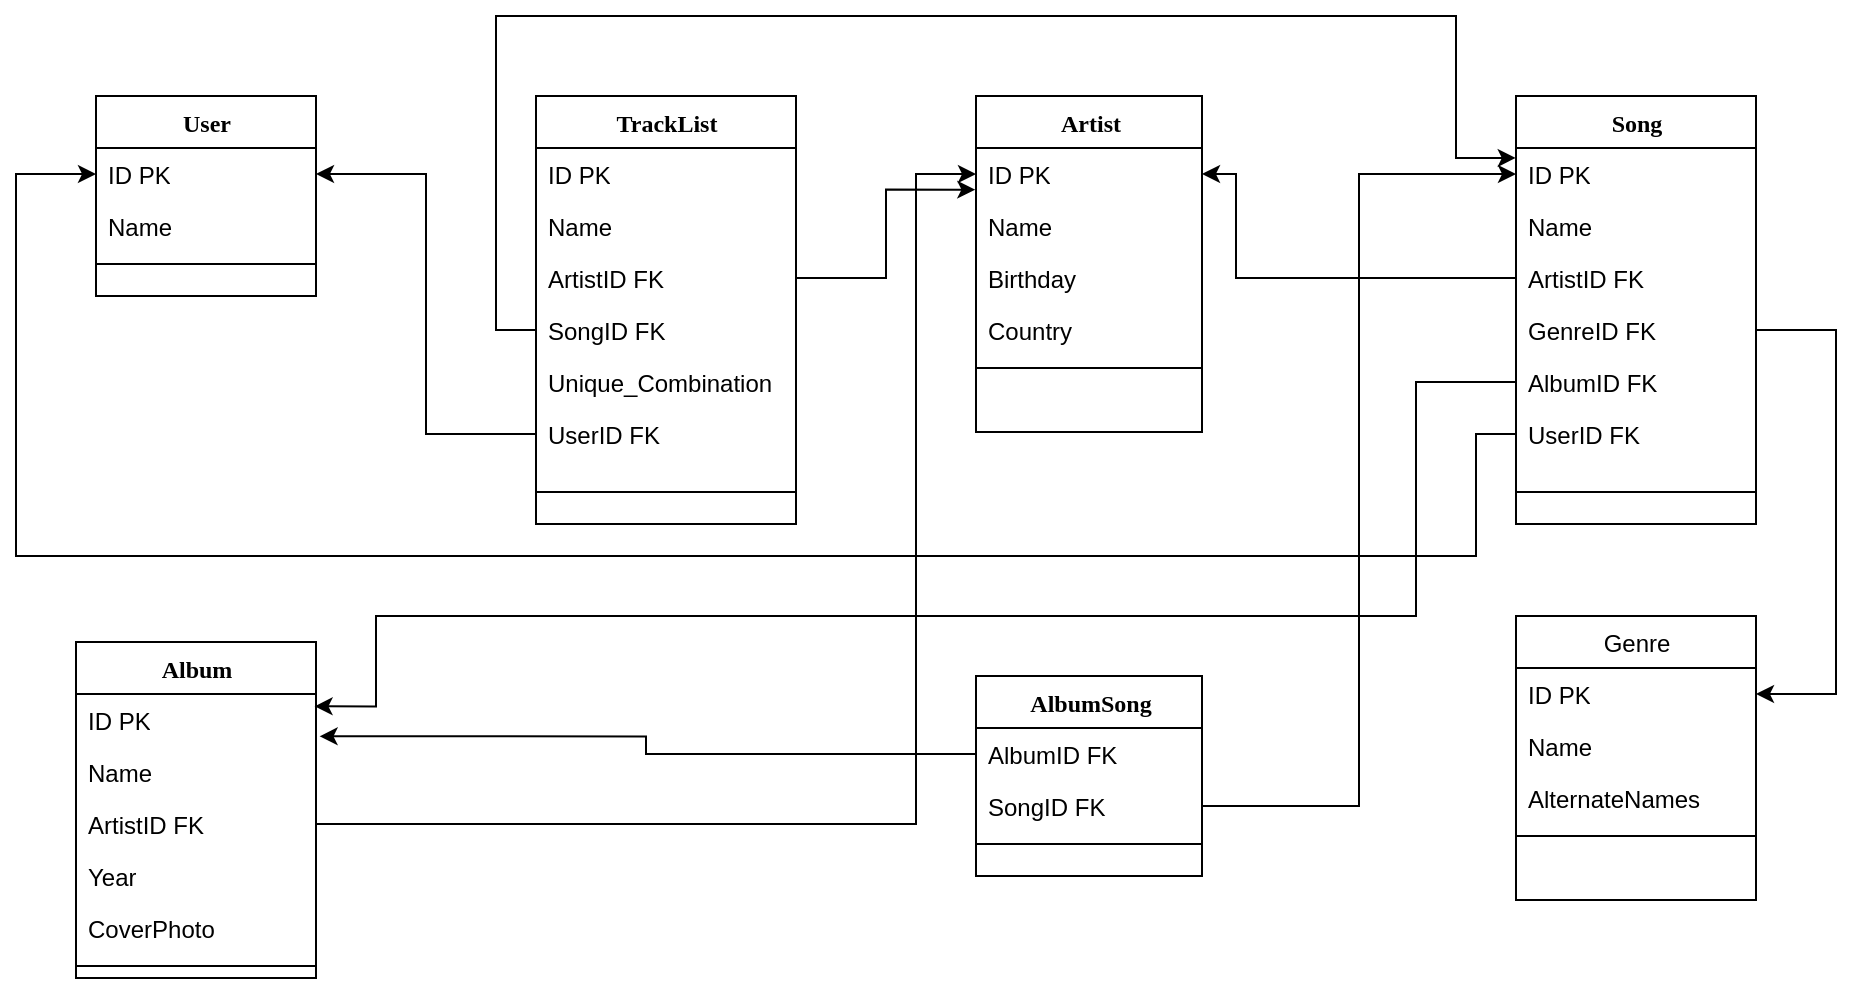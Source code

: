<mxfile version="14.6.13" type="device"><diagram id="C5RBs43oDa-KdzZeNtuy" name="Page-1"><mxGraphModel dx="1426" dy="1854" grid="1" gridSize="10" guides="1" tooltips="1" connect="1" arrows="1" fold="1" page="1" pageScale="1" pageWidth="827" pageHeight="1169" math="0" shadow="0"><root><mxCell id="WIyWlLk6GJQsqaUBKTNV-0"/><mxCell id="WIyWlLk6GJQsqaUBKTNV-1" parent="WIyWlLk6GJQsqaUBKTNV-0"/><mxCell id="GbP-QJ0fSUSyQ376UGX5-36" value="User" style="swimlane;html=1;fontStyle=1;align=center;verticalAlign=top;childLayout=stackLayout;horizontal=1;startSize=26;horizontalStack=0;resizeParent=1;resizeLast=0;collapsible=1;marginBottom=0;swimlaneFillColor=#ffffff;rounded=0;shadow=0;comic=0;labelBackgroundColor=none;strokeWidth=1;fillColor=none;fontFamily=Verdana;fontSize=12" parent="WIyWlLk6GJQsqaUBKTNV-1" vertex="1"><mxGeometry x="320" y="-420" width="110" height="100" as="geometry"/></mxCell><mxCell id="GbP-QJ0fSUSyQ376UGX5-37" value="ID PK" style="text;html=1;strokeColor=none;fillColor=none;align=left;verticalAlign=top;spacingLeft=4;spacingRight=4;whiteSpace=wrap;overflow=hidden;rotatable=0;points=[[0,0.5],[1,0.5]];portConstraint=eastwest;" parent="GbP-QJ0fSUSyQ376UGX5-36" vertex="1"><mxGeometry y="26" width="110" height="26" as="geometry"/></mxCell><mxCell id="GbP-QJ0fSUSyQ376UGX5-38" value="Name" style="text;html=1;strokeColor=none;fillColor=none;align=left;verticalAlign=top;spacingLeft=4;spacingRight=4;whiteSpace=wrap;overflow=hidden;rotatable=0;points=[[0,0.5],[1,0.5]];portConstraint=eastwest;" parent="GbP-QJ0fSUSyQ376UGX5-36" vertex="1"><mxGeometry y="52" width="110" height="26" as="geometry"/></mxCell><mxCell id="GbP-QJ0fSUSyQ376UGX5-40" value="" style="line;html=1;strokeWidth=1;fillColor=none;align=left;verticalAlign=middle;spacingTop=-1;spacingLeft=3;spacingRight=3;rotatable=0;labelPosition=right;points=[];portConstraint=eastwest;" parent="GbP-QJ0fSUSyQ376UGX5-36" vertex="1"><mxGeometry y="78" width="110" height="12" as="geometry"/></mxCell><mxCell id="rVJdWZX9WofiVizOe1Ku-0" value="TrackList" style="swimlane;html=1;fontStyle=1;align=center;verticalAlign=top;childLayout=stackLayout;horizontal=1;startSize=26;horizontalStack=0;resizeParent=1;resizeLast=0;collapsible=1;marginBottom=0;swimlaneFillColor=#ffffff;rounded=0;shadow=0;comic=0;labelBackgroundColor=none;strokeWidth=1;fillColor=none;fontFamily=Verdana;fontSize=12" vertex="1" parent="WIyWlLk6GJQsqaUBKTNV-1"><mxGeometry x="540" y="-420" width="130" height="214" as="geometry"/></mxCell><mxCell id="rVJdWZX9WofiVizOe1Ku-1" value="ID PK" style="text;html=1;strokeColor=none;fillColor=none;align=left;verticalAlign=top;spacingLeft=4;spacingRight=4;whiteSpace=wrap;overflow=hidden;rotatable=0;points=[[0,0.5],[1,0.5]];portConstraint=eastwest;" vertex="1" parent="rVJdWZX9WofiVizOe1Ku-0"><mxGeometry y="26" width="130" height="26" as="geometry"/></mxCell><mxCell id="rVJdWZX9WofiVizOe1Ku-2" value="Name" style="text;html=1;strokeColor=none;fillColor=none;align=left;verticalAlign=top;spacingLeft=4;spacingRight=4;whiteSpace=wrap;overflow=hidden;rotatable=0;points=[[0,0.5],[1,0.5]];portConstraint=eastwest;" vertex="1" parent="rVJdWZX9WofiVizOe1Ku-0"><mxGeometry y="52" width="130" height="26" as="geometry"/></mxCell><mxCell id="rVJdWZX9WofiVizOe1Ku-4" value="ArtistID FK" style="text;html=1;strokeColor=none;fillColor=none;align=left;verticalAlign=top;spacingLeft=4;spacingRight=4;whiteSpace=wrap;overflow=hidden;rotatable=0;points=[[0,0.5],[1,0.5]];portConstraint=eastwest;" vertex="1" parent="rVJdWZX9WofiVizOe1Ku-0"><mxGeometry y="78" width="130" height="26" as="geometry"/></mxCell><mxCell id="rVJdWZX9WofiVizOe1Ku-5" value="SongID FK" style="text;html=1;strokeColor=none;fillColor=none;align=left;verticalAlign=top;spacingLeft=4;spacingRight=4;whiteSpace=wrap;overflow=hidden;rotatable=0;points=[[0,0.5],[1,0.5]];portConstraint=eastwest;" vertex="1" parent="rVJdWZX9WofiVizOe1Ku-0"><mxGeometry y="104" width="130" height="26" as="geometry"/></mxCell><mxCell id="rVJdWZX9WofiVizOe1Ku-6" value="Unique_Combination" style="text;html=1;strokeColor=none;fillColor=none;align=left;verticalAlign=top;spacingLeft=4;spacingRight=4;whiteSpace=wrap;overflow=hidden;rotatable=0;points=[[0,0.5],[1,0.5]];portConstraint=eastwest;" vertex="1" parent="rVJdWZX9WofiVizOe1Ku-0"><mxGeometry y="130" width="130" height="26" as="geometry"/></mxCell><mxCell id="rVJdWZX9WofiVizOe1Ku-7" value="UserID FK" style="text;html=1;strokeColor=none;fillColor=none;align=left;verticalAlign=top;spacingLeft=4;spacingRight=4;whiteSpace=wrap;overflow=hidden;rotatable=0;points=[[0,0.5],[1,0.5]];portConstraint=eastwest;" vertex="1" parent="rVJdWZX9WofiVizOe1Ku-0"><mxGeometry y="156" width="130" height="26" as="geometry"/></mxCell><mxCell id="rVJdWZX9WofiVizOe1Ku-3" value="" style="line;html=1;strokeWidth=1;fillColor=none;align=left;verticalAlign=middle;spacingTop=-1;spacingLeft=3;spacingRight=3;rotatable=0;labelPosition=right;points=[];portConstraint=eastwest;" vertex="1" parent="rVJdWZX9WofiVizOe1Ku-0"><mxGeometry y="182" width="130" height="32" as="geometry"/></mxCell><mxCell id="rVJdWZX9WofiVizOe1Ku-8" value="Album" style="swimlane;html=1;fontStyle=1;align=center;verticalAlign=top;childLayout=stackLayout;horizontal=1;startSize=26;horizontalStack=0;resizeParent=1;resizeLast=0;collapsible=1;marginBottom=0;swimlaneFillColor=#ffffff;rounded=0;shadow=0;comic=0;labelBackgroundColor=none;strokeWidth=1;fillColor=none;fontFamily=Verdana;fontSize=12" vertex="1" parent="WIyWlLk6GJQsqaUBKTNV-1"><mxGeometry x="310" y="-147" width="120" height="168" as="geometry"/></mxCell><mxCell id="rVJdWZX9WofiVizOe1Ku-9" value="ID PK" style="text;html=1;strokeColor=none;fillColor=none;align=left;verticalAlign=top;spacingLeft=4;spacingRight=4;whiteSpace=wrap;overflow=hidden;rotatable=0;points=[[0,0.5],[1,0.5]];portConstraint=eastwest;" vertex="1" parent="rVJdWZX9WofiVizOe1Ku-8"><mxGeometry y="26" width="120" height="26" as="geometry"/></mxCell><mxCell id="rVJdWZX9WofiVizOe1Ku-10" value="Name" style="text;html=1;strokeColor=none;fillColor=none;align=left;verticalAlign=top;spacingLeft=4;spacingRight=4;whiteSpace=wrap;overflow=hidden;rotatable=0;points=[[0,0.5],[1,0.5]];portConstraint=eastwest;" vertex="1" parent="rVJdWZX9WofiVizOe1Ku-8"><mxGeometry y="52" width="120" height="26" as="geometry"/></mxCell><mxCell id="rVJdWZX9WofiVizOe1Ku-12" value="ArtistID FK" style="text;html=1;strokeColor=none;fillColor=none;align=left;verticalAlign=top;spacingLeft=4;spacingRight=4;whiteSpace=wrap;overflow=hidden;rotatable=0;points=[[0,0.5],[1,0.5]];portConstraint=eastwest;" vertex="1" parent="rVJdWZX9WofiVizOe1Ku-8"><mxGeometry y="78" width="120" height="26" as="geometry"/></mxCell><mxCell id="rVJdWZX9WofiVizOe1Ku-13" value="Year" style="text;html=1;strokeColor=none;fillColor=none;align=left;verticalAlign=top;spacingLeft=4;spacingRight=4;whiteSpace=wrap;overflow=hidden;rotatable=0;points=[[0,0.5],[1,0.5]];portConstraint=eastwest;" vertex="1" parent="rVJdWZX9WofiVizOe1Ku-8"><mxGeometry y="104" width="120" height="26" as="geometry"/></mxCell><mxCell id="rVJdWZX9WofiVizOe1Ku-14" value="CoverPhoto" style="text;html=1;strokeColor=none;fillColor=none;align=left;verticalAlign=top;spacingLeft=4;spacingRight=4;whiteSpace=wrap;overflow=hidden;rotatable=0;points=[[0,0.5],[1,0.5]];portConstraint=eastwest;" vertex="1" parent="rVJdWZX9WofiVizOe1Ku-8"><mxGeometry y="130" width="120" height="26" as="geometry"/></mxCell><mxCell id="rVJdWZX9WofiVizOe1Ku-11" value="" style="line;html=1;strokeWidth=1;fillColor=none;align=left;verticalAlign=middle;spacingTop=-1;spacingLeft=3;spacingRight=3;rotatable=0;labelPosition=right;points=[];portConstraint=eastwest;" vertex="1" parent="rVJdWZX9WofiVizOe1Ku-8"><mxGeometry y="156" width="120" height="12" as="geometry"/></mxCell><mxCell id="rVJdWZX9WofiVizOe1Ku-15" value="Artist" style="swimlane;html=1;fontStyle=1;align=center;verticalAlign=top;childLayout=stackLayout;horizontal=1;startSize=26;horizontalStack=0;resizeParent=1;resizeLast=0;collapsible=1;marginBottom=0;swimlaneFillColor=#ffffff;rounded=0;shadow=0;comic=0;labelBackgroundColor=none;strokeWidth=1;fillColor=none;fontFamily=Verdana;fontSize=12" vertex="1" parent="WIyWlLk6GJQsqaUBKTNV-1"><mxGeometry x="760" y="-420" width="113" height="168" as="geometry"/></mxCell><mxCell id="rVJdWZX9WofiVizOe1Ku-16" value="ID PK" style="text;html=1;strokeColor=none;fillColor=none;align=left;verticalAlign=top;spacingLeft=4;spacingRight=4;whiteSpace=wrap;overflow=hidden;rotatable=0;points=[[0,0.5],[1,0.5]];portConstraint=eastwest;" vertex="1" parent="rVJdWZX9WofiVizOe1Ku-15"><mxGeometry y="26" width="113" height="26" as="geometry"/></mxCell><mxCell id="rVJdWZX9WofiVizOe1Ku-17" value="Name" style="text;html=1;strokeColor=none;fillColor=none;align=left;verticalAlign=top;spacingLeft=4;spacingRight=4;whiteSpace=wrap;overflow=hidden;rotatable=0;points=[[0,0.5],[1,0.5]];portConstraint=eastwest;" vertex="1" parent="rVJdWZX9WofiVizOe1Ku-15"><mxGeometry y="52" width="113" height="26" as="geometry"/></mxCell><mxCell id="rVJdWZX9WofiVizOe1Ku-19" value="Birthday" style="text;html=1;strokeColor=none;fillColor=none;align=left;verticalAlign=top;spacingLeft=4;spacingRight=4;whiteSpace=wrap;overflow=hidden;rotatable=0;points=[[0,0.5],[1,0.5]];portConstraint=eastwest;" vertex="1" parent="rVJdWZX9WofiVizOe1Ku-15"><mxGeometry y="78" width="113" height="26" as="geometry"/></mxCell><mxCell id="rVJdWZX9WofiVizOe1Ku-20" value="Country" style="text;html=1;strokeColor=none;fillColor=none;align=left;verticalAlign=top;spacingLeft=4;spacingRight=4;whiteSpace=wrap;overflow=hidden;rotatable=0;points=[[0,0.5],[1,0.5]];portConstraint=eastwest;" vertex="1" parent="rVJdWZX9WofiVizOe1Ku-15"><mxGeometry y="104" width="113" height="26" as="geometry"/></mxCell><mxCell id="rVJdWZX9WofiVizOe1Ku-21" value="" style="line;html=1;strokeWidth=1;fillColor=none;align=left;verticalAlign=middle;spacingTop=-1;spacingLeft=3;spacingRight=3;rotatable=0;labelPosition=right;points=[];portConstraint=eastwest;" vertex="1" parent="rVJdWZX9WofiVizOe1Ku-15"><mxGeometry y="130" width="113" height="12" as="geometry"/></mxCell><mxCell id="rVJdWZX9WofiVizOe1Ku-22" value="AlbumSong" style="swimlane;html=1;fontStyle=1;align=center;verticalAlign=top;childLayout=stackLayout;horizontal=1;startSize=26;horizontalStack=0;resizeParent=1;resizeLast=0;collapsible=1;marginBottom=0;swimlaneFillColor=#ffffff;rounded=0;shadow=0;comic=0;labelBackgroundColor=none;strokeWidth=1;fillColor=none;fontFamily=Verdana;fontSize=12" vertex="1" parent="WIyWlLk6GJQsqaUBKTNV-1"><mxGeometry x="760" y="-130" width="113" height="100" as="geometry"/></mxCell><mxCell id="rVJdWZX9WofiVizOe1Ku-23" value="AlbumID FK" style="text;html=1;strokeColor=none;fillColor=none;align=left;verticalAlign=top;spacingLeft=4;spacingRight=4;whiteSpace=wrap;overflow=hidden;rotatable=0;points=[[0,0.5],[1,0.5]];portConstraint=eastwest;" vertex="1" parent="rVJdWZX9WofiVizOe1Ku-22"><mxGeometry y="26" width="113" height="26" as="geometry"/></mxCell><mxCell id="rVJdWZX9WofiVizOe1Ku-24" value="SongID FK" style="text;html=1;strokeColor=none;fillColor=none;align=left;verticalAlign=top;spacingLeft=4;spacingRight=4;whiteSpace=wrap;overflow=hidden;rotatable=0;points=[[0,0.5],[1,0.5]];portConstraint=eastwest;" vertex="1" parent="rVJdWZX9WofiVizOe1Ku-22"><mxGeometry y="52" width="113" height="26" as="geometry"/></mxCell><mxCell id="rVJdWZX9WofiVizOe1Ku-28" value="" style="line;html=1;strokeWidth=1;fillColor=none;align=left;verticalAlign=middle;spacingTop=-1;spacingLeft=3;spacingRight=3;rotatable=0;labelPosition=right;points=[];portConstraint=eastwest;" vertex="1" parent="rVJdWZX9WofiVizOe1Ku-22"><mxGeometry y="78" width="113" height="12" as="geometry"/></mxCell><mxCell id="rVJdWZX9WofiVizOe1Ku-29" value="Song" style="swimlane;html=1;fontStyle=1;align=center;verticalAlign=top;childLayout=stackLayout;horizontal=1;startSize=26;horizontalStack=0;resizeParent=1;resizeLast=0;collapsible=1;marginBottom=0;swimlaneFillColor=#ffffff;rounded=0;shadow=0;comic=0;labelBackgroundColor=none;strokeWidth=1;fillColor=none;fontFamily=Verdana;fontSize=12" vertex="1" parent="WIyWlLk6GJQsqaUBKTNV-1"><mxGeometry x="1030" y="-420" width="120" height="214" as="geometry"><mxRectangle x="1030" y="-420" width="70" height="26" as="alternateBounds"/></mxGeometry></mxCell><mxCell id="rVJdWZX9WofiVizOe1Ku-30" value="ID PK" style="text;html=1;strokeColor=none;fillColor=none;align=left;verticalAlign=top;spacingLeft=4;spacingRight=4;whiteSpace=wrap;overflow=hidden;rotatable=0;points=[[0,0.5],[1,0.5]];portConstraint=eastwest;" vertex="1" parent="rVJdWZX9WofiVizOe1Ku-29"><mxGeometry y="26" width="120" height="26" as="geometry"/></mxCell><mxCell id="rVJdWZX9WofiVizOe1Ku-31" value="Name" style="text;html=1;strokeColor=none;fillColor=none;align=left;verticalAlign=top;spacingLeft=4;spacingRight=4;whiteSpace=wrap;overflow=hidden;rotatable=0;points=[[0,0.5],[1,0.5]];portConstraint=eastwest;" vertex="1" parent="rVJdWZX9WofiVizOe1Ku-29"><mxGeometry y="52" width="120" height="26" as="geometry"/></mxCell><mxCell id="rVJdWZX9WofiVizOe1Ku-32" value="ArtistID FK" style="text;html=1;strokeColor=none;fillColor=none;align=left;verticalAlign=top;spacingLeft=4;spacingRight=4;whiteSpace=wrap;overflow=hidden;rotatable=0;points=[[0,0.5],[1,0.5]];portConstraint=eastwest;" vertex="1" parent="rVJdWZX9WofiVizOe1Ku-29"><mxGeometry y="78" width="120" height="26" as="geometry"/></mxCell><mxCell id="rVJdWZX9WofiVizOe1Ku-34" value="GenreID FK" style="text;html=1;strokeColor=none;fillColor=none;align=left;verticalAlign=top;spacingLeft=4;spacingRight=4;whiteSpace=wrap;overflow=hidden;rotatable=0;points=[[0,0.5],[1,0.5]];portConstraint=eastwest;" vertex="1" parent="rVJdWZX9WofiVizOe1Ku-29"><mxGeometry y="104" width="120" height="26" as="geometry"/></mxCell><mxCell id="rVJdWZX9WofiVizOe1Ku-37" value="AlbumID FK" style="text;html=1;strokeColor=none;fillColor=none;align=left;verticalAlign=top;spacingLeft=4;spacingRight=4;whiteSpace=wrap;overflow=hidden;rotatable=0;points=[[0,0.5],[1,0.5]];portConstraint=eastwest;" vertex="1" parent="rVJdWZX9WofiVizOe1Ku-29"><mxGeometry y="130" width="120" height="26" as="geometry"/></mxCell><mxCell id="rVJdWZX9WofiVizOe1Ku-35" value="UserID FK" style="text;html=1;strokeColor=none;fillColor=none;align=left;verticalAlign=top;spacingLeft=4;spacingRight=4;whiteSpace=wrap;overflow=hidden;rotatable=0;points=[[0,0.5],[1,0.5]];portConstraint=eastwest;" vertex="1" parent="rVJdWZX9WofiVizOe1Ku-29"><mxGeometry y="156" width="120" height="26" as="geometry"/></mxCell><mxCell id="rVJdWZX9WofiVizOe1Ku-36" value="" style="line;html=1;strokeWidth=1;fillColor=none;align=left;verticalAlign=middle;spacingTop=-1;spacingLeft=3;spacingRight=3;rotatable=0;labelPosition=right;points=[];portConstraint=eastwest;" vertex="1" parent="rVJdWZX9WofiVizOe1Ku-29"><mxGeometry y="182" width="120" height="32" as="geometry"/></mxCell><mxCell id="rVJdWZX9WofiVizOe1Ku-38" value="&lt;span style=&quot;font-family: &amp;#34;helvetica&amp;#34; ; font-weight: 400 ; text-align: left&quot;&gt;Genre&lt;/span&gt;" style="swimlane;html=1;fontStyle=1;align=center;verticalAlign=top;childLayout=stackLayout;horizontal=1;startSize=26;horizontalStack=0;resizeParent=1;resizeLast=0;collapsible=1;marginBottom=0;swimlaneFillColor=#ffffff;rounded=0;shadow=0;comic=0;labelBackgroundColor=none;strokeWidth=1;fillColor=none;fontFamily=Verdana;fontSize=12" vertex="1" parent="WIyWlLk6GJQsqaUBKTNV-1"><mxGeometry x="1030" y="-160" width="120" height="142" as="geometry"/></mxCell><mxCell id="rVJdWZX9WofiVizOe1Ku-42" value="ID PK" style="text;html=1;strokeColor=none;fillColor=none;align=left;verticalAlign=top;spacingLeft=4;spacingRight=4;whiteSpace=wrap;overflow=hidden;rotatable=0;points=[[0,0.5],[1,0.5]];portConstraint=eastwest;" vertex="1" parent="rVJdWZX9WofiVizOe1Ku-38"><mxGeometry y="26" width="120" height="26" as="geometry"/></mxCell><mxCell id="rVJdWZX9WofiVizOe1Ku-43" value="Name" style="text;html=1;strokeColor=none;fillColor=none;align=left;verticalAlign=top;spacingLeft=4;spacingRight=4;whiteSpace=wrap;overflow=hidden;rotatable=0;points=[[0,0.5],[1,0.5]];portConstraint=eastwest;" vertex="1" parent="rVJdWZX9WofiVizOe1Ku-38"><mxGeometry y="52" width="120" height="26" as="geometry"/></mxCell><mxCell id="rVJdWZX9WofiVizOe1Ku-39" value="AlternateNames" style="text;html=1;strokeColor=none;fillColor=none;align=left;verticalAlign=top;spacingLeft=4;spacingRight=4;whiteSpace=wrap;overflow=hidden;rotatable=0;points=[[0,0.5],[1,0.5]];portConstraint=eastwest;" vertex="1" parent="rVJdWZX9WofiVizOe1Ku-38"><mxGeometry y="78" width="120" height="26" as="geometry"/></mxCell><mxCell id="rVJdWZX9WofiVizOe1Ku-41" value="" style="line;html=1;strokeWidth=1;fillColor=none;align=left;verticalAlign=middle;spacingTop=-1;spacingLeft=3;spacingRight=3;rotatable=0;labelPosition=right;points=[];portConstraint=eastwest;" vertex="1" parent="rVJdWZX9WofiVizOe1Ku-38"><mxGeometry y="104" width="120" height="12" as="geometry"/></mxCell><mxCell id="rVJdWZX9WofiVizOe1Ku-46" style="edgeStyle=orthogonalEdgeStyle;rounded=0;orthogonalLoop=1;jettySize=auto;html=1;entryX=1;entryY=0.5;entryDx=0;entryDy=0;" edge="1" parent="WIyWlLk6GJQsqaUBKTNV-1" source="rVJdWZX9WofiVizOe1Ku-7" target="GbP-QJ0fSUSyQ376UGX5-37"><mxGeometry relative="1" as="geometry"/></mxCell><mxCell id="rVJdWZX9WofiVizOe1Ku-51" style="edgeStyle=orthogonalEdgeStyle;rounded=0;orthogonalLoop=1;jettySize=auto;html=1;exitX=0;exitY=0.5;exitDx=0;exitDy=0;entryX=-0.001;entryY=0.192;entryDx=0;entryDy=0;entryPerimeter=0;" edge="1" parent="WIyWlLk6GJQsqaUBKTNV-1" source="rVJdWZX9WofiVizOe1Ku-5" target="rVJdWZX9WofiVizOe1Ku-30"><mxGeometry relative="1" as="geometry"><Array as="points"><mxPoint x="520" y="-303"/><mxPoint x="520" y="-460"/><mxPoint x="1000" y="-460"/><mxPoint x="1000" y="-389"/></Array></mxGeometry></mxCell><mxCell id="rVJdWZX9WofiVizOe1Ku-53" style="edgeStyle=orthogonalEdgeStyle;rounded=0;orthogonalLoop=1;jettySize=auto;html=1;exitX=1;exitY=0.5;exitDx=0;exitDy=0;entryX=1;entryY=0.5;entryDx=0;entryDy=0;" edge="1" parent="WIyWlLk6GJQsqaUBKTNV-1" source="rVJdWZX9WofiVizOe1Ku-34" target="rVJdWZX9WofiVizOe1Ku-42"><mxGeometry relative="1" as="geometry"><mxPoint x="1230" y="-130" as="targetPoint"/><Array as="points"><mxPoint x="1190" y="-303"/><mxPoint x="1190" y="-121"/></Array></mxGeometry></mxCell><mxCell id="rVJdWZX9WofiVizOe1Ku-54" style="edgeStyle=orthogonalEdgeStyle;rounded=0;orthogonalLoop=1;jettySize=auto;html=1;entryX=0;entryY=0.5;entryDx=0;entryDy=0;" edge="1" parent="WIyWlLk6GJQsqaUBKTNV-1" source="rVJdWZX9WofiVizOe1Ku-35" target="GbP-QJ0fSUSyQ376UGX5-37"><mxGeometry relative="1" as="geometry"><Array as="points"><mxPoint x="1010" y="-251"/><mxPoint x="1010" y="-190"/><mxPoint x="280" y="-190"/><mxPoint x="280" y="-381"/></Array></mxGeometry></mxCell><mxCell id="rVJdWZX9WofiVizOe1Ku-56" style="edgeStyle=orthogonalEdgeStyle;rounded=0;orthogonalLoop=1;jettySize=auto;html=1;entryX=0;entryY=0.5;entryDx=0;entryDy=0;" edge="1" parent="WIyWlLk6GJQsqaUBKTNV-1" source="rVJdWZX9WofiVizOe1Ku-24" target="rVJdWZX9WofiVizOe1Ku-30"><mxGeometry relative="1" as="geometry"/></mxCell><mxCell id="rVJdWZX9WofiVizOe1Ku-58" style="edgeStyle=orthogonalEdgeStyle;rounded=0;orthogonalLoop=1;jettySize=auto;html=1;entryX=0.994;entryY=0.237;entryDx=0;entryDy=0;entryPerimeter=0;" edge="1" parent="WIyWlLk6GJQsqaUBKTNV-1" source="rVJdWZX9WofiVizOe1Ku-37" target="rVJdWZX9WofiVizOe1Ku-9"><mxGeometry relative="1" as="geometry"><Array as="points"><mxPoint x="980" y="-277"/><mxPoint x="980" y="-160"/><mxPoint x="460" y="-160"/><mxPoint x="460" y="-115"/></Array></mxGeometry></mxCell><mxCell id="rVJdWZX9WofiVizOe1Ku-60" style="edgeStyle=orthogonalEdgeStyle;rounded=0;orthogonalLoop=1;jettySize=auto;html=1;exitX=0;exitY=0.5;exitDx=0;exitDy=0;entryX=1;entryY=0.5;entryDx=0;entryDy=0;" edge="1" parent="WIyWlLk6GJQsqaUBKTNV-1" source="rVJdWZX9WofiVizOe1Ku-32" target="rVJdWZX9WofiVizOe1Ku-16"><mxGeometry relative="1" as="geometry"><Array as="points"><mxPoint x="890" y="-329"/><mxPoint x="890" y="-381"/></Array></mxGeometry></mxCell><mxCell id="rVJdWZX9WofiVizOe1Ku-61" style="edgeStyle=orthogonalEdgeStyle;rounded=0;orthogonalLoop=1;jettySize=auto;html=1;" edge="1" parent="WIyWlLk6GJQsqaUBKTNV-1" source="rVJdWZX9WofiVizOe1Ku-12" target="rVJdWZX9WofiVizOe1Ku-16"><mxGeometry relative="1" as="geometry"><Array as="points"><mxPoint x="730" y="-56"/><mxPoint x="730" y="-381"/></Array></mxGeometry></mxCell><mxCell id="rVJdWZX9WofiVizOe1Ku-62" style="edgeStyle=orthogonalEdgeStyle;rounded=0;orthogonalLoop=1;jettySize=auto;html=1;entryX=-0.003;entryY=0.801;entryDx=0;entryDy=0;entryPerimeter=0;" edge="1" parent="WIyWlLk6GJQsqaUBKTNV-1" source="rVJdWZX9WofiVizOe1Ku-4" target="rVJdWZX9WofiVizOe1Ku-16"><mxGeometry relative="1" as="geometry"/></mxCell><mxCell id="rVJdWZX9WofiVizOe1Ku-63" style="edgeStyle=orthogonalEdgeStyle;rounded=0;orthogonalLoop=1;jettySize=auto;html=1;entryX=1.015;entryY=0.814;entryDx=0;entryDy=0;entryPerimeter=0;" edge="1" parent="WIyWlLk6GJQsqaUBKTNV-1" source="rVJdWZX9WofiVizOe1Ku-23" target="rVJdWZX9WofiVizOe1Ku-9"><mxGeometry relative="1" as="geometry"><mxPoint x="440" y="-101" as="targetPoint"/></mxGeometry></mxCell></root></mxGraphModel></diagram></mxfile>